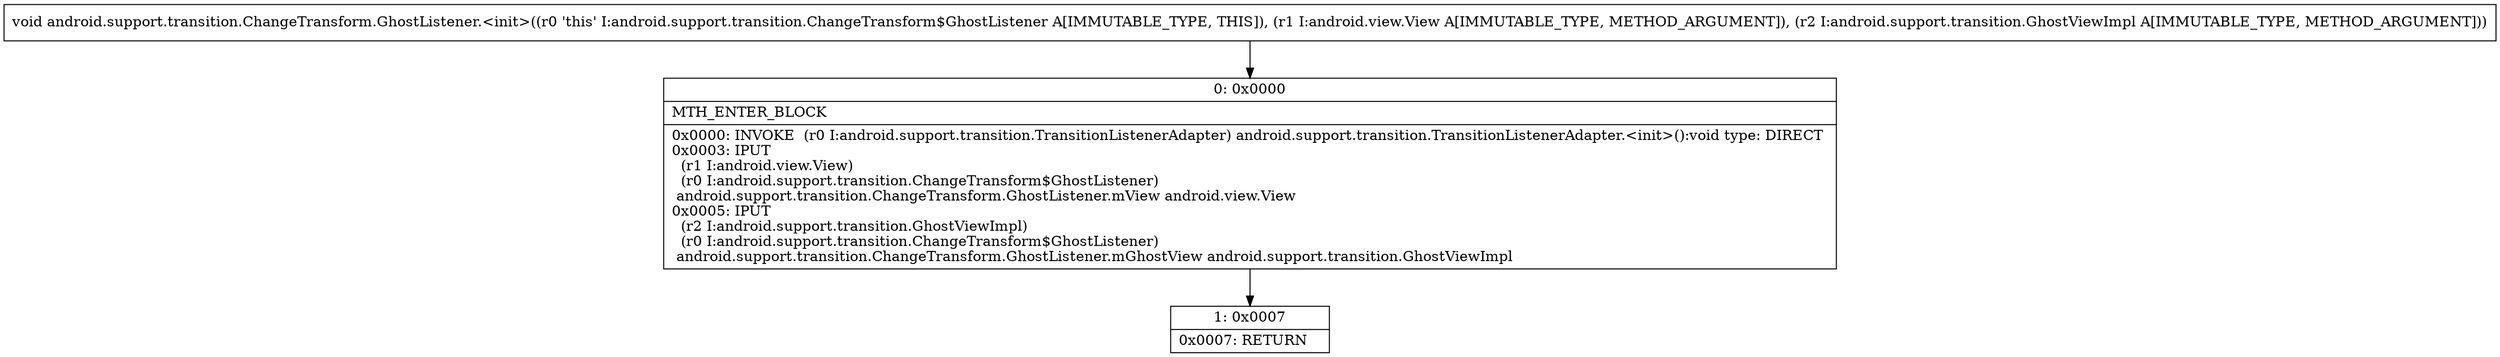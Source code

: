 digraph "CFG forandroid.support.transition.ChangeTransform.GhostListener.\<init\>(Landroid\/view\/View;Landroid\/support\/transition\/GhostViewImpl;)V" {
Node_0 [shape=record,label="{0\:\ 0x0000|MTH_ENTER_BLOCK\l|0x0000: INVOKE  (r0 I:android.support.transition.TransitionListenerAdapter) android.support.transition.TransitionListenerAdapter.\<init\>():void type: DIRECT \l0x0003: IPUT  \l  (r1 I:android.view.View)\l  (r0 I:android.support.transition.ChangeTransform$GhostListener)\l android.support.transition.ChangeTransform.GhostListener.mView android.view.View \l0x0005: IPUT  \l  (r2 I:android.support.transition.GhostViewImpl)\l  (r0 I:android.support.transition.ChangeTransform$GhostListener)\l android.support.transition.ChangeTransform.GhostListener.mGhostView android.support.transition.GhostViewImpl \l}"];
Node_1 [shape=record,label="{1\:\ 0x0007|0x0007: RETURN   \l}"];
MethodNode[shape=record,label="{void android.support.transition.ChangeTransform.GhostListener.\<init\>((r0 'this' I:android.support.transition.ChangeTransform$GhostListener A[IMMUTABLE_TYPE, THIS]), (r1 I:android.view.View A[IMMUTABLE_TYPE, METHOD_ARGUMENT]), (r2 I:android.support.transition.GhostViewImpl A[IMMUTABLE_TYPE, METHOD_ARGUMENT])) }"];
MethodNode -> Node_0;
Node_0 -> Node_1;
}

